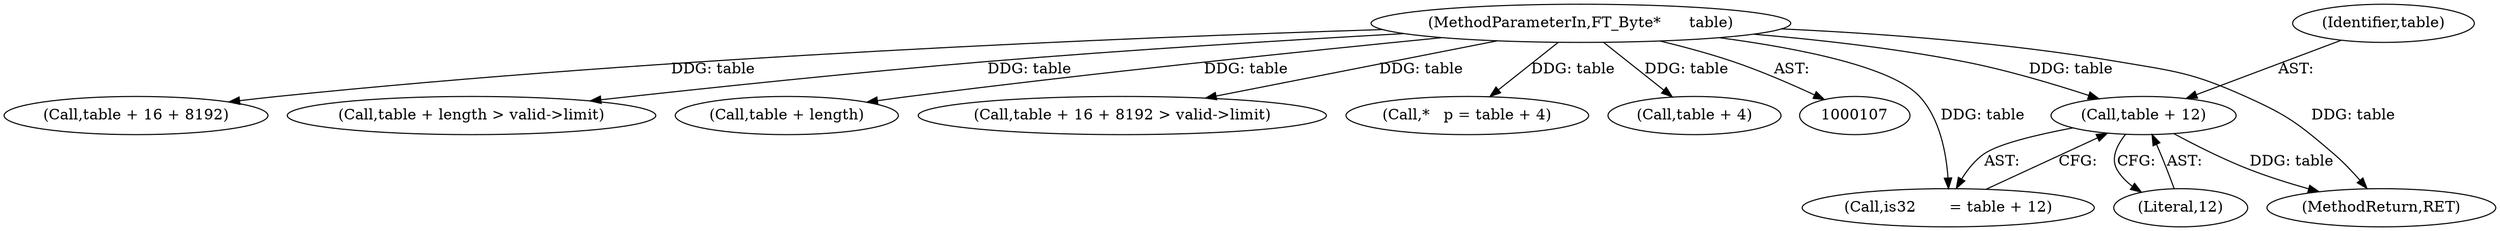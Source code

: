 digraph "0_savannah_a18788b14db60ae3673f932249cd02d33a227c4e_1@pointer" {
"1000150" [label="(Call,table + 12)"];
"1000108" [label="(MethodParameterIn,FT_Byte*      table)"];
"1000108" [label="(MethodParameterIn,FT_Byte*      table)"];
"1000122" [label="(Call,table + 16 + 8192)"];
"1000350" [label="(MethodReturn,RET)"];
"1000151" [label="(Identifier,table)"];
"1000148" [label="(Call,is32       = table + 12)"];
"1000150" [label="(Call,table + 12)"];
"1000137" [label="(Call,table + length > valid->limit)"];
"1000138" [label="(Call,table + length)"];
"1000121" [label="(Call,table + 16 + 8192 > valid->limit)"];
"1000152" [label="(Literal,12)"];
"1000112" [label="(Call,*   p = table + 4)"];
"1000114" [label="(Call,table + 4)"];
"1000150" -> "1000148"  [label="AST: "];
"1000150" -> "1000152"  [label="CFG: "];
"1000151" -> "1000150"  [label="AST: "];
"1000152" -> "1000150"  [label="AST: "];
"1000148" -> "1000150"  [label="CFG: "];
"1000150" -> "1000350"  [label="DDG: table"];
"1000108" -> "1000150"  [label="DDG: table"];
"1000108" -> "1000107"  [label="AST: "];
"1000108" -> "1000350"  [label="DDG: table"];
"1000108" -> "1000112"  [label="DDG: table"];
"1000108" -> "1000114"  [label="DDG: table"];
"1000108" -> "1000121"  [label="DDG: table"];
"1000108" -> "1000122"  [label="DDG: table"];
"1000108" -> "1000137"  [label="DDG: table"];
"1000108" -> "1000138"  [label="DDG: table"];
"1000108" -> "1000148"  [label="DDG: table"];
}
